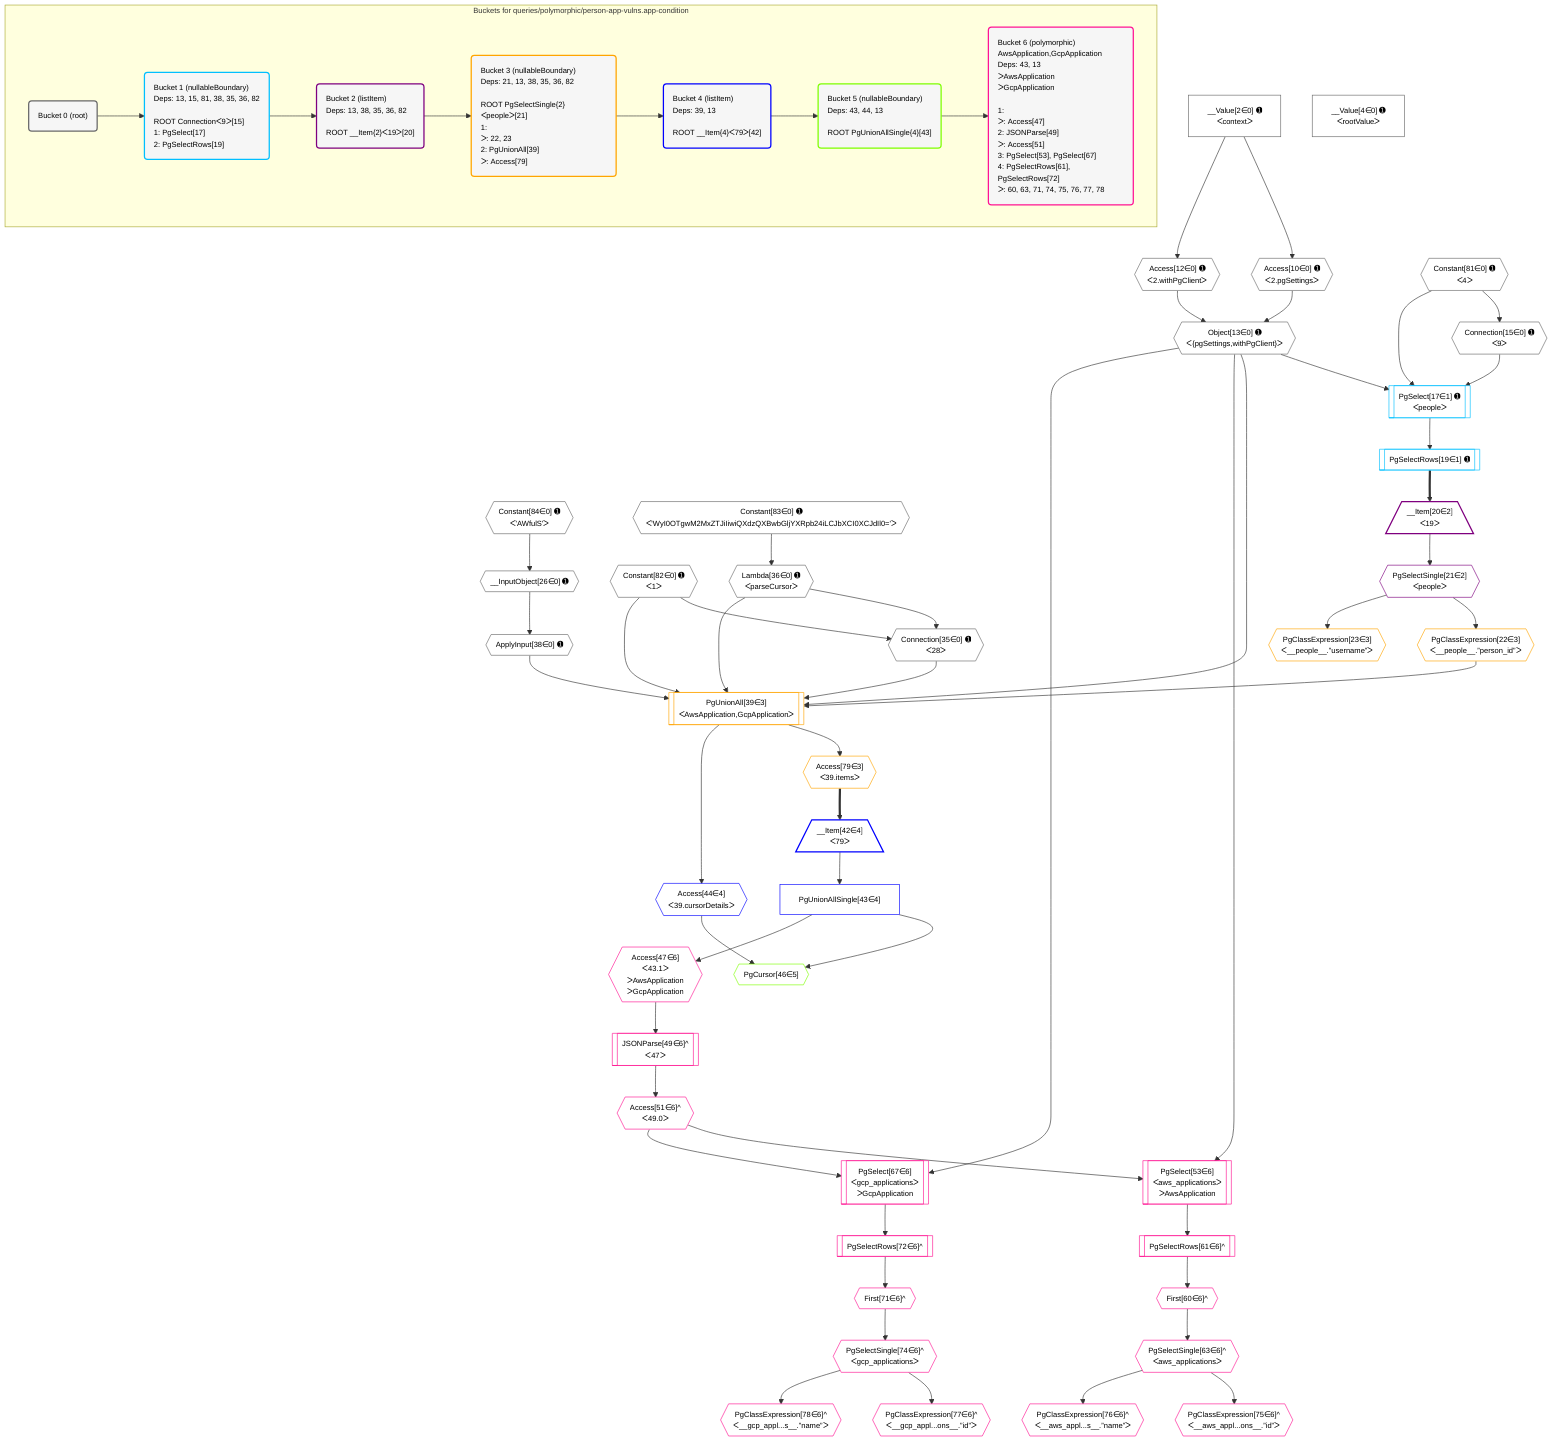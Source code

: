 %%{init: {'themeVariables': { 'fontSize': '12px'}}}%%
graph TD
    classDef path fill:#eee,stroke:#000,color:#000
    classDef plan fill:#fff,stroke-width:1px,color:#000
    classDef itemplan fill:#fff,stroke-width:2px,color:#000
    classDef unbatchedplan fill:#dff,stroke-width:1px,color:#000
    classDef sideeffectplan fill:#fcc,stroke-width:2px,color:#000
    classDef bucket fill:#f6f6f6,color:#000,stroke-width:2px,text-align:left

    subgraph "Buckets for queries/polymorphic/person-app-vulns.app-condition"
    Bucket0("Bucket 0 (root)"):::bucket
    Bucket1("Bucket 1 (nullableBoundary)<br />Deps: 13, 15, 81, 38, 35, 36, 82<br /><br />ROOT Connectionᐸ9ᐳ[15]<br />1: PgSelect[17]<br />2: PgSelectRows[19]"):::bucket
    Bucket2("Bucket 2 (listItem)<br />Deps: 13, 38, 35, 36, 82<br /><br />ROOT __Item{2}ᐸ19ᐳ[20]"):::bucket
    Bucket3("Bucket 3 (nullableBoundary)<br />Deps: 21, 13, 38, 35, 36, 82<br /><br />ROOT PgSelectSingle{2}ᐸpeopleᐳ[21]<br />1: <br />ᐳ: 22, 23<br />2: PgUnionAll[39]<br />ᐳ: Access[79]"):::bucket
    Bucket4("Bucket 4 (listItem)<br />Deps: 39, 13<br /><br />ROOT __Item{4}ᐸ79ᐳ[42]"):::bucket
    Bucket5("Bucket 5 (nullableBoundary)<br />Deps: 43, 44, 13<br /><br />ROOT PgUnionAllSingle{4}[43]"):::bucket
    Bucket6("Bucket 6 (polymorphic)<br />AwsApplication,GcpApplication<br />Deps: 43, 13<br />ᐳAwsApplication<br />ᐳGcpApplication<br /><br />1: <br />ᐳ: Access[47]<br />2: JSONParse[49]<br />ᐳ: Access[51]<br />3: PgSelect[53], PgSelect[67]<br />4: PgSelectRows[61], PgSelectRows[72]<br />ᐳ: 60, 63, 71, 74, 75, 76, 77, 78"):::bucket
    end
    Bucket0 --> Bucket1
    Bucket1 --> Bucket2
    Bucket2 --> Bucket3
    Bucket3 --> Bucket4
    Bucket4 --> Bucket5
    Bucket5 --> Bucket6

    %% plan dependencies
    Object13{{"Object[13∈0] ➊<br />ᐸ{pgSettings,withPgClient}ᐳ"}}:::plan
    Access10{{"Access[10∈0] ➊<br />ᐸ2.pgSettingsᐳ"}}:::plan
    Access12{{"Access[12∈0] ➊<br />ᐸ2.withPgClientᐳ"}}:::plan
    Access10 & Access12 --> Object13
    __InputObject26{{"__InputObject[26∈0] ➊"}}:::plan
    Constant84{{"Constant[84∈0] ➊<br />ᐸ'AWfulS'ᐳ"}}:::plan
    Constant84 --> __InputObject26
    Connection35{{"Connection[35∈0] ➊<br />ᐸ28ᐳ"}}:::plan
    Constant82{{"Constant[82∈0] ➊<br />ᐸ1ᐳ"}}:::plan
    Lambda36{{"Lambda[36∈0] ➊<br />ᐸparseCursorᐳ"}}:::plan
    Constant82 & Lambda36 --> Connection35
    __Value2["__Value[2∈0] ➊<br />ᐸcontextᐳ"]:::plan
    __Value2 --> Access10
    __Value2 --> Access12
    Connection15{{"Connection[15∈0] ➊<br />ᐸ9ᐳ"}}:::plan
    Constant81{{"Constant[81∈0] ➊<br />ᐸ4ᐳ"}}:::plan
    Constant81 --> Connection15
    Constant83{{"Constant[83∈0] ➊<br />ᐸ'WyI0OTgwM2MxZTJiIiwiQXdzQXBwbGljYXRpb24iLCJbXCI0XCJdIl0='ᐳ"}}:::plan
    Constant83 --> Lambda36
    ApplyInput38{{"ApplyInput[38∈0] ➊"}}:::plan
    __InputObject26 --> ApplyInput38
    __Value4["__Value[4∈0] ➊<br />ᐸrootValueᐳ"]:::plan
    PgSelect17[["PgSelect[17∈1] ➊<br />ᐸpeopleᐳ"]]:::plan
    Object13 & Connection15 & Constant81 --> PgSelect17
    PgSelectRows19[["PgSelectRows[19∈1] ➊"]]:::plan
    PgSelect17 --> PgSelectRows19
    __Item20[/"__Item[20∈2]<br />ᐸ19ᐳ"\]:::itemplan
    PgSelectRows19 ==> __Item20
    PgSelectSingle21{{"PgSelectSingle[21∈2]<br />ᐸpeopleᐳ"}}:::plan
    __Item20 --> PgSelectSingle21
    PgUnionAll39[["PgUnionAll[39∈3]<br />ᐸAwsApplication,GcpApplicationᐳ"]]:::plan
    PgClassExpression22{{"PgClassExpression[22∈3]<br />ᐸ__people__.”person_id”ᐳ"}}:::plan
    Object13 & PgClassExpression22 & ApplyInput38 & Connection35 & Lambda36 & Constant82 --> PgUnionAll39
    PgSelectSingle21 --> PgClassExpression22
    PgClassExpression23{{"PgClassExpression[23∈3]<br />ᐸ__people__.”username”ᐳ"}}:::plan
    PgSelectSingle21 --> PgClassExpression23
    Access79{{"Access[79∈3]<br />ᐸ39.itemsᐳ"}}:::plan
    PgUnionAll39 --> Access79
    __Item42[/"__Item[42∈4]<br />ᐸ79ᐳ"\]:::itemplan
    Access79 ==> __Item42
    PgUnionAllSingle43["PgUnionAllSingle[43∈4]"]:::plan
    __Item42 --> PgUnionAllSingle43
    Access44{{"Access[44∈4]<br />ᐸ39.cursorDetailsᐳ"}}:::plan
    PgUnionAll39 --> Access44
    PgCursor46{{"PgCursor[46∈5]"}}:::plan
    PgUnionAllSingle43 & Access44 --> PgCursor46
    PgSelect53[["PgSelect[53∈6]<br />ᐸaws_applicationsᐳ<br />ᐳAwsApplication"]]:::plan
    Access51{{"Access[51∈6]^<br />ᐸ49.0ᐳ"}}:::plan
    Object13 & Access51 --> PgSelect53
    PgSelect67[["PgSelect[67∈6]<br />ᐸgcp_applicationsᐳ<br />ᐳGcpApplication"]]:::plan
    Object13 & Access51 --> PgSelect67
    Access47{{"Access[47∈6]<br />ᐸ43.1ᐳ<br />ᐳAwsApplication<br />ᐳGcpApplication"}}:::plan
    PgUnionAllSingle43 --> Access47
    JSONParse49[["JSONParse[49∈6]^<br />ᐸ47ᐳ"]]:::plan
    Access47 --> JSONParse49
    JSONParse49 --> Access51
    First60{{"First[60∈6]^"}}:::plan
    PgSelectRows61[["PgSelectRows[61∈6]^"]]:::plan
    PgSelectRows61 --> First60
    PgSelect53 --> PgSelectRows61
    PgSelectSingle63{{"PgSelectSingle[63∈6]^<br />ᐸaws_applicationsᐳ"}}:::plan
    First60 --> PgSelectSingle63
    First71{{"First[71∈6]^"}}:::plan
    PgSelectRows72[["PgSelectRows[72∈6]^"]]:::plan
    PgSelectRows72 --> First71
    PgSelect67 --> PgSelectRows72
    PgSelectSingle74{{"PgSelectSingle[74∈6]^<br />ᐸgcp_applicationsᐳ"}}:::plan
    First71 --> PgSelectSingle74
    PgClassExpression75{{"PgClassExpression[75∈6]^<br />ᐸ__aws_appl...ons__.”id”ᐳ"}}:::plan
    PgSelectSingle63 --> PgClassExpression75
    PgClassExpression76{{"PgClassExpression[76∈6]^<br />ᐸ__aws_appl...s__.”name”ᐳ"}}:::plan
    PgSelectSingle63 --> PgClassExpression76
    PgClassExpression77{{"PgClassExpression[77∈6]^<br />ᐸ__gcp_appl...ons__.”id”ᐳ"}}:::plan
    PgSelectSingle74 --> PgClassExpression77
    PgClassExpression78{{"PgClassExpression[78∈6]^<br />ᐸ__gcp_appl...s__.”name”ᐳ"}}:::plan
    PgSelectSingle74 --> PgClassExpression78

    %% define steps
    classDef bucket0 stroke:#696969
    class Bucket0,__Value2,__Value4,Access10,Access12,Object13,Connection15,__InputObject26,Connection35,Lambda36,ApplyInput38,Constant81,Constant82,Constant83,Constant84 bucket0
    classDef bucket1 stroke:#00bfff
    class Bucket1,PgSelect17,PgSelectRows19 bucket1
    classDef bucket2 stroke:#7f007f
    class Bucket2,__Item20,PgSelectSingle21 bucket2
    classDef bucket3 stroke:#ffa500
    class Bucket3,PgClassExpression22,PgClassExpression23,PgUnionAll39,Access79 bucket3
    classDef bucket4 stroke:#0000ff
    class Bucket4,__Item42,PgUnionAllSingle43,Access44 bucket4
    classDef bucket5 stroke:#7fff00
    class Bucket5,PgCursor46 bucket5
    classDef bucket6 stroke:#ff1493
    class Bucket6,Access47,JSONParse49,Access51,PgSelect53,First60,PgSelectRows61,PgSelectSingle63,PgSelect67,First71,PgSelectRows72,PgSelectSingle74,PgClassExpression75,PgClassExpression76,PgClassExpression77,PgClassExpression78 bucket6